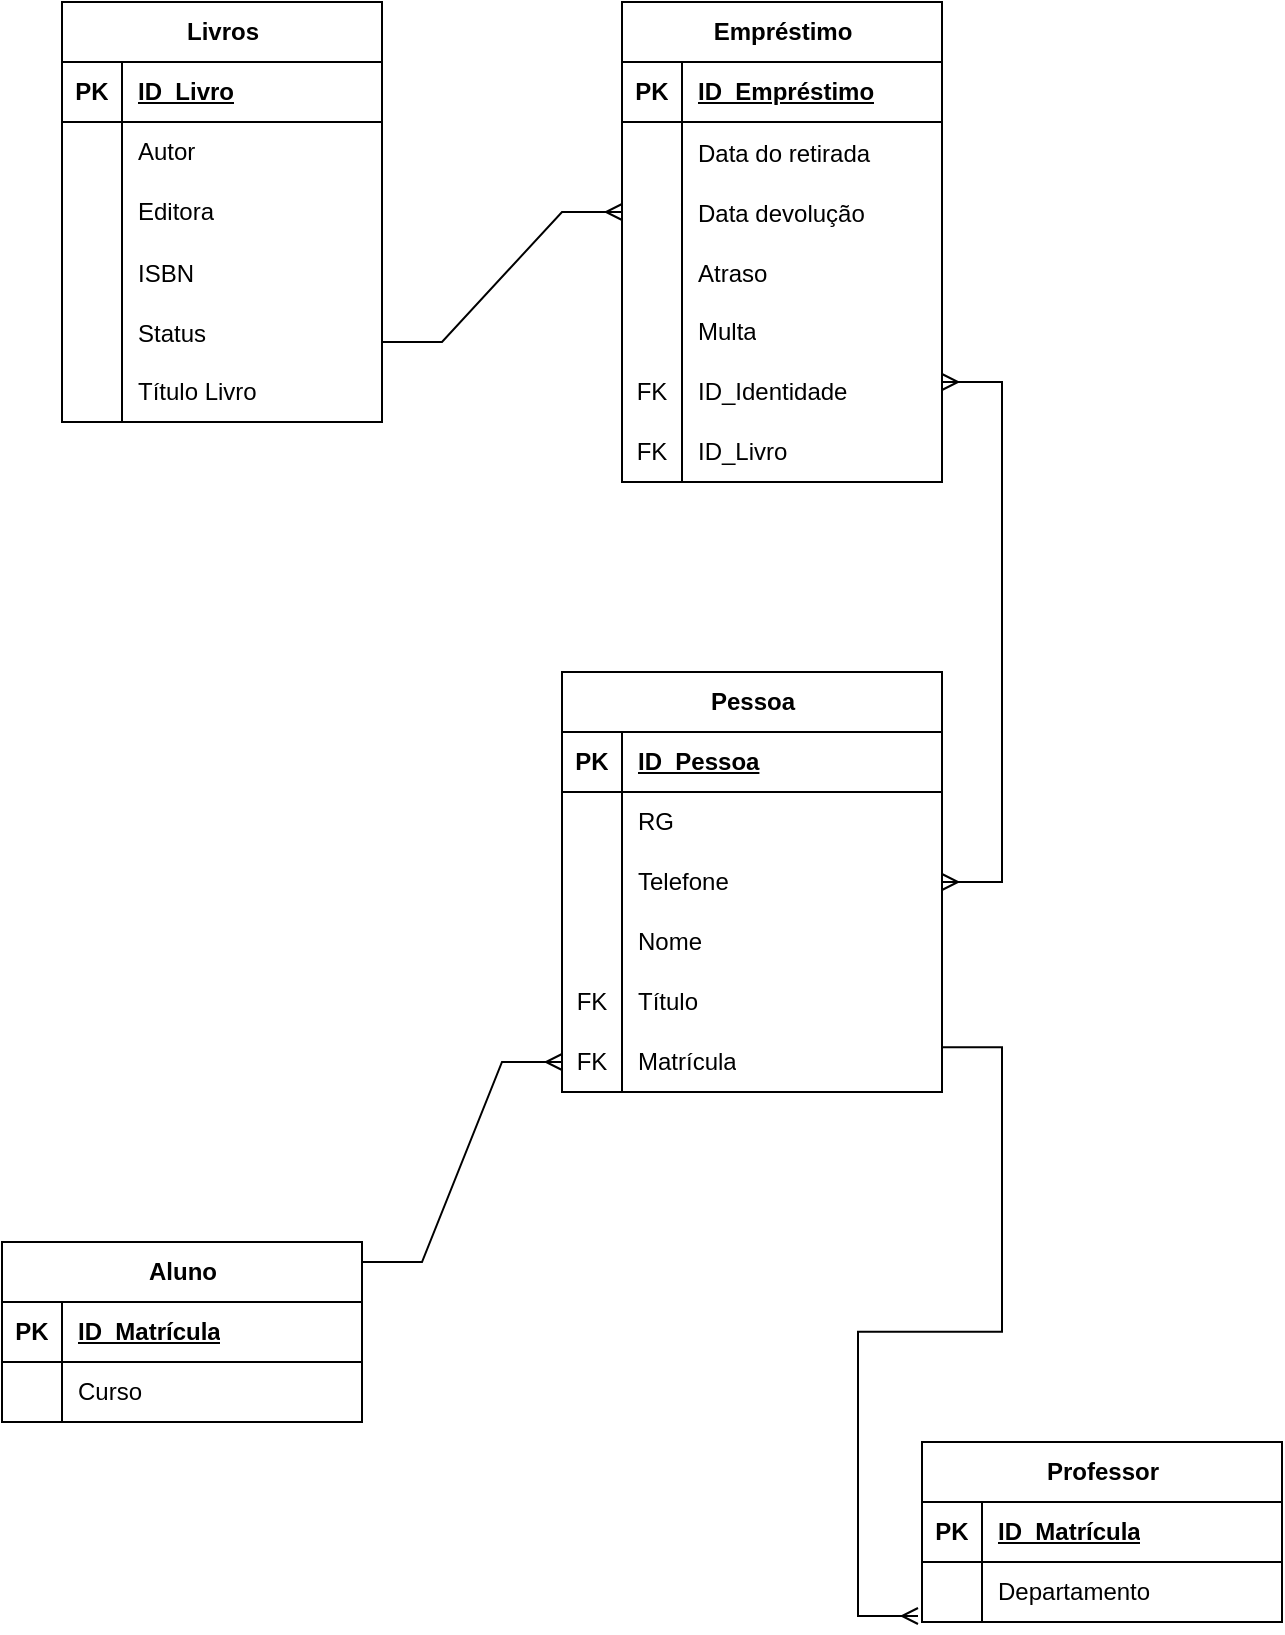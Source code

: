 <mxfile version="24.8.4">
  <diagram name="Página-1" id="oT9zBxA7KY4mrcVWEBrB">
    <mxGraphModel dx="3080" dy="1264" grid="1" gridSize="10" guides="1" tooltips="1" connect="1" arrows="1" fold="1" page="1" pageScale="1" pageWidth="827" pageHeight="1169" math="0" shadow="0">
      <root>
        <mxCell id="0" />
        <mxCell id="1" parent="0" />
        <mxCell id="6ZKpwNKdRLh3dkoCkd14-1" value="Livros" style="shape=table;startSize=30;container=1;collapsible=1;childLayout=tableLayout;fixedRows=1;rowLines=0;fontStyle=1;align=center;resizeLast=1;html=1;" vertex="1" parent="1">
          <mxGeometry x="80" y="40" width="160" height="210" as="geometry" />
        </mxCell>
        <mxCell id="6ZKpwNKdRLh3dkoCkd14-2" value="" style="shape=tableRow;horizontal=0;startSize=0;swimlaneHead=0;swimlaneBody=0;fillColor=none;collapsible=0;dropTarget=0;points=[[0,0.5],[1,0.5]];portConstraint=eastwest;top=0;left=0;right=0;bottom=1;" vertex="1" parent="6ZKpwNKdRLh3dkoCkd14-1">
          <mxGeometry y="30" width="160" height="30" as="geometry" />
        </mxCell>
        <mxCell id="6ZKpwNKdRLh3dkoCkd14-3" value="PK" style="shape=partialRectangle;connectable=0;fillColor=none;top=0;left=0;bottom=0;right=0;fontStyle=1;overflow=hidden;whiteSpace=wrap;html=1;" vertex="1" parent="6ZKpwNKdRLh3dkoCkd14-2">
          <mxGeometry width="30" height="30" as="geometry">
            <mxRectangle width="30" height="30" as="alternateBounds" />
          </mxGeometry>
        </mxCell>
        <mxCell id="6ZKpwNKdRLh3dkoCkd14-4" value="ID_Livro" style="shape=partialRectangle;connectable=0;fillColor=none;top=0;left=0;bottom=0;right=0;align=left;spacingLeft=6;fontStyle=5;overflow=hidden;whiteSpace=wrap;html=1;" vertex="1" parent="6ZKpwNKdRLh3dkoCkd14-2">
          <mxGeometry x="30" width="130" height="30" as="geometry">
            <mxRectangle width="130" height="30" as="alternateBounds" />
          </mxGeometry>
        </mxCell>
        <mxCell id="6ZKpwNKdRLh3dkoCkd14-8" value="" style="shape=tableRow;horizontal=0;startSize=0;swimlaneHead=0;swimlaneBody=0;fillColor=none;collapsible=0;dropTarget=0;points=[[0,0.5],[1,0.5]];portConstraint=eastwest;top=0;left=0;right=0;bottom=0;" vertex="1" parent="6ZKpwNKdRLh3dkoCkd14-1">
          <mxGeometry y="60" width="160" height="30" as="geometry" />
        </mxCell>
        <mxCell id="6ZKpwNKdRLh3dkoCkd14-9" value="" style="shape=partialRectangle;connectable=0;fillColor=none;top=0;left=0;bottom=0;right=0;editable=1;overflow=hidden;whiteSpace=wrap;html=1;" vertex="1" parent="6ZKpwNKdRLh3dkoCkd14-8">
          <mxGeometry width="30" height="30" as="geometry">
            <mxRectangle width="30" height="30" as="alternateBounds" />
          </mxGeometry>
        </mxCell>
        <mxCell id="6ZKpwNKdRLh3dkoCkd14-10" value="Autor" style="shape=partialRectangle;connectable=0;fillColor=none;top=0;left=0;bottom=0;right=0;align=left;spacingLeft=6;overflow=hidden;whiteSpace=wrap;html=1;" vertex="1" parent="6ZKpwNKdRLh3dkoCkd14-8">
          <mxGeometry x="30" width="130" height="30" as="geometry">
            <mxRectangle width="130" height="30" as="alternateBounds" />
          </mxGeometry>
        </mxCell>
        <mxCell id="6ZKpwNKdRLh3dkoCkd14-11" value="" style="shape=tableRow;horizontal=0;startSize=0;swimlaneHead=0;swimlaneBody=0;fillColor=none;collapsible=0;dropTarget=0;points=[[0,0.5],[1,0.5]];portConstraint=eastwest;top=0;left=0;right=0;bottom=0;" vertex="1" parent="6ZKpwNKdRLh3dkoCkd14-1">
          <mxGeometry y="90" width="160" height="30" as="geometry" />
        </mxCell>
        <mxCell id="6ZKpwNKdRLh3dkoCkd14-12" value="" style="shape=partialRectangle;connectable=0;fillColor=none;top=0;left=0;bottom=0;right=0;editable=1;overflow=hidden;whiteSpace=wrap;html=1;" vertex="1" parent="6ZKpwNKdRLh3dkoCkd14-11">
          <mxGeometry width="30" height="30" as="geometry">
            <mxRectangle width="30" height="30" as="alternateBounds" />
          </mxGeometry>
        </mxCell>
        <mxCell id="6ZKpwNKdRLh3dkoCkd14-13" value="Editora" style="shape=partialRectangle;connectable=0;fillColor=none;top=0;left=0;bottom=0;right=0;align=left;spacingLeft=6;overflow=hidden;whiteSpace=wrap;html=1;" vertex="1" parent="6ZKpwNKdRLh3dkoCkd14-11">
          <mxGeometry x="30" width="130" height="30" as="geometry">
            <mxRectangle width="130" height="30" as="alternateBounds" />
          </mxGeometry>
        </mxCell>
        <mxCell id="6ZKpwNKdRLh3dkoCkd14-40" value="" style="shape=tableRow;horizontal=0;startSize=0;swimlaneHead=0;swimlaneBody=0;fillColor=none;collapsible=0;dropTarget=0;points=[[0,0.5],[1,0.5]];portConstraint=eastwest;top=0;left=0;right=0;bottom=0;" vertex="1" parent="6ZKpwNKdRLh3dkoCkd14-1">
          <mxGeometry y="120" width="160" height="30" as="geometry" />
        </mxCell>
        <mxCell id="6ZKpwNKdRLh3dkoCkd14-41" value="" style="shape=partialRectangle;connectable=0;fillColor=none;top=0;left=0;bottom=0;right=0;editable=1;overflow=hidden;" vertex="1" parent="6ZKpwNKdRLh3dkoCkd14-40">
          <mxGeometry width="30" height="30" as="geometry">
            <mxRectangle width="30" height="30" as="alternateBounds" />
          </mxGeometry>
        </mxCell>
        <mxCell id="6ZKpwNKdRLh3dkoCkd14-42" value="ISBN" style="shape=partialRectangle;connectable=0;fillColor=none;top=0;left=0;bottom=0;right=0;align=left;spacingLeft=6;overflow=hidden;" vertex="1" parent="6ZKpwNKdRLh3dkoCkd14-40">
          <mxGeometry x="30" width="130" height="30" as="geometry">
            <mxRectangle width="130" height="30" as="alternateBounds" />
          </mxGeometry>
        </mxCell>
        <mxCell id="6ZKpwNKdRLh3dkoCkd14-43" value="" style="shape=tableRow;horizontal=0;startSize=0;swimlaneHead=0;swimlaneBody=0;fillColor=none;collapsible=0;dropTarget=0;points=[[0,0.5],[1,0.5]];portConstraint=eastwest;top=0;left=0;right=0;bottom=0;" vertex="1" parent="6ZKpwNKdRLh3dkoCkd14-1">
          <mxGeometry y="150" width="160" height="30" as="geometry" />
        </mxCell>
        <mxCell id="6ZKpwNKdRLh3dkoCkd14-44" value="" style="shape=partialRectangle;connectable=0;fillColor=none;top=0;left=0;bottom=0;right=0;editable=1;overflow=hidden;" vertex="1" parent="6ZKpwNKdRLh3dkoCkd14-43">
          <mxGeometry width="30" height="30" as="geometry">
            <mxRectangle width="30" height="30" as="alternateBounds" />
          </mxGeometry>
        </mxCell>
        <mxCell id="6ZKpwNKdRLh3dkoCkd14-45" value="Status" style="shape=partialRectangle;connectable=0;fillColor=none;top=0;left=0;bottom=0;right=0;align=left;spacingLeft=6;overflow=hidden;" vertex="1" parent="6ZKpwNKdRLh3dkoCkd14-43">
          <mxGeometry x="30" width="130" height="30" as="geometry">
            <mxRectangle width="130" height="30" as="alternateBounds" />
          </mxGeometry>
        </mxCell>
        <mxCell id="6ZKpwNKdRLh3dkoCkd14-74" value="" style="shape=tableRow;horizontal=0;startSize=0;swimlaneHead=0;swimlaneBody=0;fillColor=none;collapsible=0;dropTarget=0;points=[[0,0.5],[1,0.5]];portConstraint=eastwest;top=0;left=0;right=0;bottom=0;" vertex="1" parent="6ZKpwNKdRLh3dkoCkd14-1">
          <mxGeometry y="180" width="160" height="30" as="geometry" />
        </mxCell>
        <mxCell id="6ZKpwNKdRLh3dkoCkd14-75" value="" style="shape=partialRectangle;connectable=0;fillColor=none;top=0;left=0;bottom=0;right=0;fontStyle=0;overflow=hidden;whiteSpace=wrap;html=1;" vertex="1" parent="6ZKpwNKdRLh3dkoCkd14-74">
          <mxGeometry width="30" height="30" as="geometry">
            <mxRectangle width="30" height="30" as="alternateBounds" />
          </mxGeometry>
        </mxCell>
        <mxCell id="6ZKpwNKdRLh3dkoCkd14-76" value="&lt;span style=&quot;text-wrap-mode: nowrap;&quot;&gt;Título Livro&lt;/span&gt;" style="shape=partialRectangle;connectable=0;fillColor=none;top=0;left=0;bottom=0;right=0;align=left;spacingLeft=6;fontStyle=0;overflow=hidden;whiteSpace=wrap;html=1;" vertex="1" parent="6ZKpwNKdRLh3dkoCkd14-74">
          <mxGeometry x="30" width="130" height="30" as="geometry">
            <mxRectangle width="130" height="30" as="alternateBounds" />
          </mxGeometry>
        </mxCell>
        <mxCell id="6ZKpwNKdRLh3dkoCkd14-14" value="Aluno" style="shape=table;startSize=30;container=1;collapsible=1;childLayout=tableLayout;fixedRows=1;rowLines=0;fontStyle=1;align=center;resizeLast=1;html=1;" vertex="1" parent="1">
          <mxGeometry x="50" y="660" width="180" height="90" as="geometry" />
        </mxCell>
        <mxCell id="6ZKpwNKdRLh3dkoCkd14-15" value="" style="shape=tableRow;horizontal=0;startSize=0;swimlaneHead=0;swimlaneBody=0;fillColor=none;collapsible=0;dropTarget=0;points=[[0,0.5],[1,0.5]];portConstraint=eastwest;top=0;left=0;right=0;bottom=1;" vertex="1" parent="6ZKpwNKdRLh3dkoCkd14-14">
          <mxGeometry y="30" width="180" height="30" as="geometry" />
        </mxCell>
        <mxCell id="6ZKpwNKdRLh3dkoCkd14-16" value="PK" style="shape=partialRectangle;connectable=0;fillColor=none;top=0;left=0;bottom=0;right=0;fontStyle=1;overflow=hidden;whiteSpace=wrap;html=1;" vertex="1" parent="6ZKpwNKdRLh3dkoCkd14-15">
          <mxGeometry width="30" height="30" as="geometry">
            <mxRectangle width="30" height="30" as="alternateBounds" />
          </mxGeometry>
        </mxCell>
        <mxCell id="6ZKpwNKdRLh3dkoCkd14-17" value="ID_Matrícula" style="shape=partialRectangle;connectable=0;fillColor=none;top=0;left=0;bottom=0;right=0;align=left;spacingLeft=6;fontStyle=5;overflow=hidden;whiteSpace=wrap;html=1;" vertex="1" parent="6ZKpwNKdRLh3dkoCkd14-15">
          <mxGeometry x="30" width="150" height="30" as="geometry">
            <mxRectangle width="150" height="30" as="alternateBounds" />
          </mxGeometry>
        </mxCell>
        <mxCell id="6ZKpwNKdRLh3dkoCkd14-21" value="" style="shape=tableRow;horizontal=0;startSize=0;swimlaneHead=0;swimlaneBody=0;fillColor=none;collapsible=0;dropTarget=0;points=[[0,0.5],[1,0.5]];portConstraint=eastwest;top=0;left=0;right=0;bottom=0;" vertex="1" parent="6ZKpwNKdRLh3dkoCkd14-14">
          <mxGeometry y="60" width="180" height="30" as="geometry" />
        </mxCell>
        <mxCell id="6ZKpwNKdRLh3dkoCkd14-22" value="" style="shape=partialRectangle;connectable=0;fillColor=none;top=0;left=0;bottom=0;right=0;editable=1;overflow=hidden;whiteSpace=wrap;html=1;" vertex="1" parent="6ZKpwNKdRLh3dkoCkd14-21">
          <mxGeometry width="30" height="30" as="geometry">
            <mxRectangle width="30" height="30" as="alternateBounds" />
          </mxGeometry>
        </mxCell>
        <mxCell id="6ZKpwNKdRLh3dkoCkd14-23" value="Curso" style="shape=partialRectangle;connectable=0;fillColor=none;top=0;left=0;bottom=0;right=0;align=left;spacingLeft=6;overflow=hidden;whiteSpace=wrap;html=1;" vertex="1" parent="6ZKpwNKdRLh3dkoCkd14-21">
          <mxGeometry x="30" width="150" height="30" as="geometry">
            <mxRectangle width="150" height="30" as="alternateBounds" />
          </mxGeometry>
        </mxCell>
        <mxCell id="6ZKpwNKdRLh3dkoCkd14-27" value="Professor" style="shape=table;startSize=30;container=1;collapsible=1;childLayout=tableLayout;fixedRows=1;rowLines=0;fontStyle=1;align=center;resizeLast=1;html=1;" vertex="1" parent="1">
          <mxGeometry x="510" y="760" width="180" height="90" as="geometry" />
        </mxCell>
        <mxCell id="6ZKpwNKdRLh3dkoCkd14-28" value="" style="shape=tableRow;horizontal=0;startSize=0;swimlaneHead=0;swimlaneBody=0;fillColor=none;collapsible=0;dropTarget=0;points=[[0,0.5],[1,0.5]];portConstraint=eastwest;top=0;left=0;right=0;bottom=1;" vertex="1" parent="6ZKpwNKdRLh3dkoCkd14-27">
          <mxGeometry y="30" width="180" height="30" as="geometry" />
        </mxCell>
        <mxCell id="6ZKpwNKdRLh3dkoCkd14-29" value="PK" style="shape=partialRectangle;connectable=0;fillColor=none;top=0;left=0;bottom=0;right=0;fontStyle=1;overflow=hidden;whiteSpace=wrap;html=1;" vertex="1" parent="6ZKpwNKdRLh3dkoCkd14-28">
          <mxGeometry width="30" height="30" as="geometry">
            <mxRectangle width="30" height="30" as="alternateBounds" />
          </mxGeometry>
        </mxCell>
        <mxCell id="6ZKpwNKdRLh3dkoCkd14-30" value="ID_Matrícula" style="shape=partialRectangle;connectable=0;fillColor=none;top=0;left=0;bottom=0;right=0;align=left;spacingLeft=6;fontStyle=5;overflow=hidden;whiteSpace=wrap;html=1;" vertex="1" parent="6ZKpwNKdRLh3dkoCkd14-28">
          <mxGeometry x="30" width="150" height="30" as="geometry">
            <mxRectangle width="150" height="30" as="alternateBounds" />
          </mxGeometry>
        </mxCell>
        <mxCell id="6ZKpwNKdRLh3dkoCkd14-34" value="" style="shape=tableRow;horizontal=0;startSize=0;swimlaneHead=0;swimlaneBody=0;fillColor=none;collapsible=0;dropTarget=0;points=[[0,0.5],[1,0.5]];portConstraint=eastwest;top=0;left=0;right=0;bottom=0;" vertex="1" parent="6ZKpwNKdRLh3dkoCkd14-27">
          <mxGeometry y="60" width="180" height="30" as="geometry" />
        </mxCell>
        <mxCell id="6ZKpwNKdRLh3dkoCkd14-35" value="" style="shape=partialRectangle;connectable=0;fillColor=none;top=0;left=0;bottom=0;right=0;editable=1;overflow=hidden;whiteSpace=wrap;html=1;" vertex="1" parent="6ZKpwNKdRLh3dkoCkd14-34">
          <mxGeometry width="30" height="30" as="geometry">
            <mxRectangle width="30" height="30" as="alternateBounds" />
          </mxGeometry>
        </mxCell>
        <mxCell id="6ZKpwNKdRLh3dkoCkd14-36" value="Departamento" style="shape=partialRectangle;connectable=0;fillColor=none;top=0;left=0;bottom=0;right=0;align=left;spacingLeft=6;overflow=hidden;whiteSpace=wrap;html=1;" vertex="1" parent="6ZKpwNKdRLh3dkoCkd14-34">
          <mxGeometry x="30" width="150" height="30" as="geometry">
            <mxRectangle width="150" height="30" as="alternateBounds" />
          </mxGeometry>
        </mxCell>
        <mxCell id="6ZKpwNKdRLh3dkoCkd14-46" value="Empréstimo" style="shape=table;startSize=30;container=1;collapsible=1;childLayout=tableLayout;fixedRows=1;rowLines=0;fontStyle=1;align=center;resizeLast=1;html=1;" vertex="1" parent="1">
          <mxGeometry x="360" y="40" width="160" height="240" as="geometry" />
        </mxCell>
        <mxCell id="6ZKpwNKdRLh3dkoCkd14-47" value="" style="shape=tableRow;horizontal=0;startSize=0;swimlaneHead=0;swimlaneBody=0;fillColor=none;collapsible=0;dropTarget=0;points=[[0,0.5],[1,0.5]];portConstraint=eastwest;top=0;left=0;right=0;bottom=1;" vertex="1" parent="6ZKpwNKdRLh3dkoCkd14-46">
          <mxGeometry y="30" width="160" height="30" as="geometry" />
        </mxCell>
        <mxCell id="6ZKpwNKdRLh3dkoCkd14-48" value="PK" style="shape=partialRectangle;connectable=0;fillColor=none;top=0;left=0;bottom=0;right=0;fontStyle=1;overflow=hidden;whiteSpace=wrap;html=1;" vertex="1" parent="6ZKpwNKdRLh3dkoCkd14-47">
          <mxGeometry width="30" height="30" as="geometry">
            <mxRectangle width="30" height="30" as="alternateBounds" />
          </mxGeometry>
        </mxCell>
        <mxCell id="6ZKpwNKdRLh3dkoCkd14-49" value="ID_Empréstimo" style="shape=partialRectangle;connectable=0;fillColor=none;top=0;left=0;bottom=0;right=0;align=left;spacingLeft=6;fontStyle=5;overflow=hidden;whiteSpace=wrap;html=1;" vertex="1" parent="6ZKpwNKdRLh3dkoCkd14-47">
          <mxGeometry x="30" width="130" height="30" as="geometry">
            <mxRectangle width="130" height="30" as="alternateBounds" />
          </mxGeometry>
        </mxCell>
        <mxCell id="6ZKpwNKdRLh3dkoCkd14-65" value="" style="shape=tableRow;horizontal=0;startSize=0;swimlaneHead=0;swimlaneBody=0;fillColor=none;collapsible=0;dropTarget=0;points=[[0,0.5],[1,0.5]];portConstraint=eastwest;top=0;left=0;right=0;bottom=0;" vertex="1" parent="6ZKpwNKdRLh3dkoCkd14-46">
          <mxGeometry y="60" width="160" height="30" as="geometry" />
        </mxCell>
        <mxCell id="6ZKpwNKdRLh3dkoCkd14-66" value="" style="shape=partialRectangle;connectable=0;fillColor=none;top=0;left=0;bottom=0;right=0;editable=1;overflow=hidden;" vertex="1" parent="6ZKpwNKdRLh3dkoCkd14-65">
          <mxGeometry width="30" height="30" as="geometry">
            <mxRectangle width="30" height="30" as="alternateBounds" />
          </mxGeometry>
        </mxCell>
        <mxCell id="6ZKpwNKdRLh3dkoCkd14-67" value="Data do retirada" style="shape=partialRectangle;connectable=0;fillColor=none;top=0;left=0;bottom=0;right=0;align=left;spacingLeft=6;overflow=hidden;" vertex="1" parent="6ZKpwNKdRLh3dkoCkd14-65">
          <mxGeometry x="30" width="130" height="30" as="geometry">
            <mxRectangle width="130" height="30" as="alternateBounds" />
          </mxGeometry>
        </mxCell>
        <mxCell id="6ZKpwNKdRLh3dkoCkd14-62" value="" style="shape=tableRow;horizontal=0;startSize=0;swimlaneHead=0;swimlaneBody=0;fillColor=none;collapsible=0;dropTarget=0;points=[[0,0.5],[1,0.5]];portConstraint=eastwest;top=0;left=0;right=0;bottom=0;" vertex="1" parent="6ZKpwNKdRLh3dkoCkd14-46">
          <mxGeometry y="90" width="160" height="30" as="geometry" />
        </mxCell>
        <mxCell id="6ZKpwNKdRLh3dkoCkd14-63" value="" style="shape=partialRectangle;connectable=0;fillColor=none;top=0;left=0;bottom=0;right=0;editable=1;overflow=hidden;" vertex="1" parent="6ZKpwNKdRLh3dkoCkd14-62">
          <mxGeometry width="30" height="30" as="geometry">
            <mxRectangle width="30" height="30" as="alternateBounds" />
          </mxGeometry>
        </mxCell>
        <mxCell id="6ZKpwNKdRLh3dkoCkd14-64" value="Data devolução" style="shape=partialRectangle;connectable=0;fillColor=none;top=0;left=0;bottom=0;right=0;align=left;spacingLeft=6;overflow=hidden;" vertex="1" parent="6ZKpwNKdRLh3dkoCkd14-62">
          <mxGeometry x="30" width="130" height="30" as="geometry">
            <mxRectangle width="130" height="30" as="alternateBounds" />
          </mxGeometry>
        </mxCell>
        <mxCell id="6ZKpwNKdRLh3dkoCkd14-106" value="" style="shape=tableRow;horizontal=0;startSize=0;swimlaneHead=0;swimlaneBody=0;fillColor=none;collapsible=0;dropTarget=0;points=[[0,0.5],[1,0.5]];portConstraint=eastwest;top=0;left=0;right=0;bottom=0;" vertex="1" parent="6ZKpwNKdRLh3dkoCkd14-46">
          <mxGeometry y="120" width="160" height="30" as="geometry" />
        </mxCell>
        <mxCell id="6ZKpwNKdRLh3dkoCkd14-107" value="" style="shape=partialRectangle;connectable=0;fillColor=none;top=0;left=0;bottom=0;right=0;editable=1;overflow=hidden;" vertex="1" parent="6ZKpwNKdRLh3dkoCkd14-106">
          <mxGeometry width="30" height="30" as="geometry">
            <mxRectangle width="30" height="30" as="alternateBounds" />
          </mxGeometry>
        </mxCell>
        <mxCell id="6ZKpwNKdRLh3dkoCkd14-108" value="Atraso" style="shape=partialRectangle;connectable=0;fillColor=none;top=0;left=0;bottom=0;right=0;align=left;spacingLeft=6;overflow=hidden;" vertex="1" parent="6ZKpwNKdRLh3dkoCkd14-106">
          <mxGeometry x="30" width="130" height="30" as="geometry">
            <mxRectangle width="130" height="30" as="alternateBounds" />
          </mxGeometry>
        </mxCell>
        <mxCell id="6ZKpwNKdRLh3dkoCkd14-56" value="" style="shape=tableRow;horizontal=0;startSize=0;swimlaneHead=0;swimlaneBody=0;fillColor=none;collapsible=0;dropTarget=0;points=[[0,0.5],[1,0.5]];portConstraint=eastwest;top=0;left=0;right=0;bottom=0;" vertex="1" parent="6ZKpwNKdRLh3dkoCkd14-46">
          <mxGeometry y="150" width="160" height="30" as="geometry" />
        </mxCell>
        <mxCell id="6ZKpwNKdRLh3dkoCkd14-57" value="" style="shape=partialRectangle;connectable=0;fillColor=none;top=0;left=0;bottom=0;right=0;editable=1;overflow=hidden;whiteSpace=wrap;html=1;" vertex="1" parent="6ZKpwNKdRLh3dkoCkd14-56">
          <mxGeometry width="30" height="30" as="geometry">
            <mxRectangle width="30" height="30" as="alternateBounds" />
          </mxGeometry>
        </mxCell>
        <mxCell id="6ZKpwNKdRLh3dkoCkd14-58" value="Multa" style="shape=partialRectangle;connectable=0;fillColor=none;top=0;left=0;bottom=0;right=0;align=left;spacingLeft=6;overflow=hidden;whiteSpace=wrap;html=1;" vertex="1" parent="6ZKpwNKdRLh3dkoCkd14-56">
          <mxGeometry x="30" width="130" height="30" as="geometry">
            <mxRectangle width="130" height="30" as="alternateBounds" />
          </mxGeometry>
        </mxCell>
        <mxCell id="6ZKpwNKdRLh3dkoCkd14-98" value="" style="shape=tableRow;horizontal=0;startSize=0;swimlaneHead=0;swimlaneBody=0;fillColor=none;collapsible=0;dropTarget=0;points=[[0,0.5],[1,0.5]];portConstraint=eastwest;top=0;left=0;right=0;bottom=0;" vertex="1" parent="6ZKpwNKdRLh3dkoCkd14-46">
          <mxGeometry y="180" width="160" height="30" as="geometry" />
        </mxCell>
        <mxCell id="6ZKpwNKdRLh3dkoCkd14-99" value="FK" style="shape=partialRectangle;connectable=0;fillColor=none;top=0;left=0;bottom=0;right=0;fontStyle=0;overflow=hidden;whiteSpace=wrap;html=1;" vertex="1" parent="6ZKpwNKdRLh3dkoCkd14-98">
          <mxGeometry width="30" height="30" as="geometry">
            <mxRectangle width="30" height="30" as="alternateBounds" />
          </mxGeometry>
        </mxCell>
        <mxCell id="6ZKpwNKdRLh3dkoCkd14-100" value="ID_Identidade" style="shape=partialRectangle;connectable=0;fillColor=none;top=0;left=0;bottom=0;right=0;align=left;spacingLeft=6;fontStyle=0;overflow=hidden;whiteSpace=wrap;html=1;" vertex="1" parent="6ZKpwNKdRLh3dkoCkd14-98">
          <mxGeometry x="30" width="130" height="30" as="geometry">
            <mxRectangle width="130" height="30" as="alternateBounds" />
          </mxGeometry>
        </mxCell>
        <mxCell id="6ZKpwNKdRLh3dkoCkd14-102" value="" style="shape=tableRow;horizontal=0;startSize=0;swimlaneHead=0;swimlaneBody=0;fillColor=none;collapsible=0;dropTarget=0;points=[[0,0.5],[1,0.5]];portConstraint=eastwest;top=0;left=0;right=0;bottom=0;" vertex="1" parent="6ZKpwNKdRLh3dkoCkd14-46">
          <mxGeometry y="210" width="160" height="30" as="geometry" />
        </mxCell>
        <mxCell id="6ZKpwNKdRLh3dkoCkd14-103" value="FK" style="shape=partialRectangle;connectable=0;fillColor=none;top=0;left=0;bottom=0;right=0;fontStyle=0;overflow=hidden;whiteSpace=wrap;html=1;" vertex="1" parent="6ZKpwNKdRLh3dkoCkd14-102">
          <mxGeometry width="30" height="30" as="geometry">
            <mxRectangle width="30" height="30" as="alternateBounds" />
          </mxGeometry>
        </mxCell>
        <mxCell id="6ZKpwNKdRLh3dkoCkd14-104" value="ID_Livro" style="shape=partialRectangle;connectable=0;fillColor=none;top=0;left=0;bottom=0;right=0;align=left;spacingLeft=6;fontStyle=0;overflow=hidden;whiteSpace=wrap;html=1;" vertex="1" parent="6ZKpwNKdRLh3dkoCkd14-102">
          <mxGeometry x="30" width="130" height="30" as="geometry">
            <mxRectangle width="130" height="30" as="alternateBounds" />
          </mxGeometry>
        </mxCell>
        <mxCell id="6ZKpwNKdRLh3dkoCkd14-77" value="Pessoa" style="shape=table;startSize=30;container=1;collapsible=1;childLayout=tableLayout;fixedRows=1;rowLines=0;fontStyle=1;align=center;resizeLast=1;html=1;" vertex="1" parent="1">
          <mxGeometry x="330" y="375" width="190" height="210" as="geometry" />
        </mxCell>
        <mxCell id="6ZKpwNKdRLh3dkoCkd14-78" value="" style="shape=tableRow;horizontal=0;startSize=0;swimlaneHead=0;swimlaneBody=0;fillColor=none;collapsible=0;dropTarget=0;points=[[0,0.5],[1,0.5]];portConstraint=eastwest;top=0;left=0;right=0;bottom=1;" vertex="1" parent="6ZKpwNKdRLh3dkoCkd14-77">
          <mxGeometry y="30" width="190" height="30" as="geometry" />
        </mxCell>
        <mxCell id="6ZKpwNKdRLh3dkoCkd14-79" value="PK" style="shape=partialRectangle;connectable=0;fillColor=none;top=0;left=0;bottom=0;right=0;fontStyle=1;overflow=hidden;whiteSpace=wrap;html=1;" vertex="1" parent="6ZKpwNKdRLh3dkoCkd14-78">
          <mxGeometry width="30" height="30" as="geometry">
            <mxRectangle width="30" height="30" as="alternateBounds" />
          </mxGeometry>
        </mxCell>
        <mxCell id="6ZKpwNKdRLh3dkoCkd14-80" value="ID_Pessoa" style="shape=partialRectangle;connectable=0;fillColor=none;top=0;left=0;bottom=0;right=0;align=left;spacingLeft=6;fontStyle=5;overflow=hidden;whiteSpace=wrap;html=1;" vertex="1" parent="6ZKpwNKdRLh3dkoCkd14-78">
          <mxGeometry x="30" width="160" height="30" as="geometry">
            <mxRectangle width="160" height="30" as="alternateBounds" />
          </mxGeometry>
        </mxCell>
        <mxCell id="6ZKpwNKdRLh3dkoCkd14-81" value="" style="shape=tableRow;horizontal=0;startSize=0;swimlaneHead=0;swimlaneBody=0;fillColor=none;collapsible=0;dropTarget=0;points=[[0,0.5],[1,0.5]];portConstraint=eastwest;top=0;left=0;right=0;bottom=0;" vertex="1" parent="6ZKpwNKdRLh3dkoCkd14-77">
          <mxGeometry y="60" width="190" height="30" as="geometry" />
        </mxCell>
        <mxCell id="6ZKpwNKdRLh3dkoCkd14-82" value="" style="shape=partialRectangle;connectable=0;fillColor=none;top=0;left=0;bottom=0;right=0;editable=1;overflow=hidden;whiteSpace=wrap;html=1;" vertex="1" parent="6ZKpwNKdRLh3dkoCkd14-81">
          <mxGeometry width="30" height="30" as="geometry">
            <mxRectangle width="30" height="30" as="alternateBounds" />
          </mxGeometry>
        </mxCell>
        <mxCell id="6ZKpwNKdRLh3dkoCkd14-83" value="RG" style="shape=partialRectangle;connectable=0;fillColor=none;top=0;left=0;bottom=0;right=0;align=left;spacingLeft=6;overflow=hidden;whiteSpace=wrap;html=1;" vertex="1" parent="6ZKpwNKdRLh3dkoCkd14-81">
          <mxGeometry x="30" width="160" height="30" as="geometry">
            <mxRectangle width="160" height="30" as="alternateBounds" />
          </mxGeometry>
        </mxCell>
        <mxCell id="6ZKpwNKdRLh3dkoCkd14-84" value="" style="shape=tableRow;horizontal=0;startSize=0;swimlaneHead=0;swimlaneBody=0;fillColor=none;collapsible=0;dropTarget=0;points=[[0,0.5],[1,0.5]];portConstraint=eastwest;top=0;left=0;right=0;bottom=0;" vertex="1" parent="6ZKpwNKdRLh3dkoCkd14-77">
          <mxGeometry y="90" width="190" height="30" as="geometry" />
        </mxCell>
        <mxCell id="6ZKpwNKdRLh3dkoCkd14-85" value="" style="shape=partialRectangle;connectable=0;fillColor=none;top=0;left=0;bottom=0;right=0;editable=1;overflow=hidden;whiteSpace=wrap;html=1;" vertex="1" parent="6ZKpwNKdRLh3dkoCkd14-84">
          <mxGeometry width="30" height="30" as="geometry">
            <mxRectangle width="30" height="30" as="alternateBounds" />
          </mxGeometry>
        </mxCell>
        <mxCell id="6ZKpwNKdRLh3dkoCkd14-86" value="Telefone" style="shape=partialRectangle;connectable=0;fillColor=none;top=0;left=0;bottom=0;right=0;align=left;spacingLeft=6;overflow=hidden;whiteSpace=wrap;html=1;" vertex="1" parent="6ZKpwNKdRLh3dkoCkd14-84">
          <mxGeometry x="30" width="160" height="30" as="geometry">
            <mxRectangle width="160" height="30" as="alternateBounds" />
          </mxGeometry>
        </mxCell>
        <mxCell id="6ZKpwNKdRLh3dkoCkd14-87" value="" style="shape=tableRow;horizontal=0;startSize=0;swimlaneHead=0;swimlaneBody=0;fillColor=none;collapsible=0;dropTarget=0;points=[[0,0.5],[1,0.5]];portConstraint=eastwest;top=0;left=0;right=0;bottom=0;" vertex="1" parent="6ZKpwNKdRLh3dkoCkd14-77">
          <mxGeometry y="120" width="190" height="30" as="geometry" />
        </mxCell>
        <mxCell id="6ZKpwNKdRLh3dkoCkd14-88" value="" style="shape=partialRectangle;connectable=0;fillColor=none;top=0;left=0;bottom=0;right=0;editable=1;overflow=hidden;whiteSpace=wrap;html=1;" vertex="1" parent="6ZKpwNKdRLh3dkoCkd14-87">
          <mxGeometry width="30" height="30" as="geometry">
            <mxRectangle width="30" height="30" as="alternateBounds" />
          </mxGeometry>
        </mxCell>
        <mxCell id="6ZKpwNKdRLh3dkoCkd14-89" value="Nome" style="shape=partialRectangle;connectable=0;fillColor=none;top=0;left=0;bottom=0;right=0;align=left;spacingLeft=6;overflow=hidden;whiteSpace=wrap;html=1;" vertex="1" parent="6ZKpwNKdRLh3dkoCkd14-87">
          <mxGeometry x="30" width="160" height="30" as="geometry">
            <mxRectangle width="160" height="30" as="alternateBounds" />
          </mxGeometry>
        </mxCell>
        <mxCell id="6ZKpwNKdRLh3dkoCkd14-90" value="" style="shape=tableRow;horizontal=0;startSize=0;swimlaneHead=0;swimlaneBody=0;fillColor=none;collapsible=0;dropTarget=0;points=[[0,0.5],[1,0.5]];portConstraint=eastwest;top=0;left=0;right=0;bottom=0;" vertex="1" parent="6ZKpwNKdRLh3dkoCkd14-77">
          <mxGeometry y="150" width="190" height="30" as="geometry" />
        </mxCell>
        <mxCell id="6ZKpwNKdRLh3dkoCkd14-91" value="FK" style="shape=partialRectangle;connectable=0;fillColor=none;top=0;left=0;bottom=0;right=0;fontStyle=0;overflow=hidden;whiteSpace=wrap;html=1;" vertex="1" parent="6ZKpwNKdRLh3dkoCkd14-90">
          <mxGeometry width="30" height="30" as="geometry">
            <mxRectangle width="30" height="30" as="alternateBounds" />
          </mxGeometry>
        </mxCell>
        <mxCell id="6ZKpwNKdRLh3dkoCkd14-92" value="Título" style="shape=partialRectangle;connectable=0;fillColor=none;top=0;left=0;bottom=0;right=0;align=left;spacingLeft=6;fontStyle=0;overflow=hidden;whiteSpace=wrap;html=1;" vertex="1" parent="6ZKpwNKdRLh3dkoCkd14-90">
          <mxGeometry x="30" width="160" height="30" as="geometry">
            <mxRectangle width="160" height="30" as="alternateBounds" />
          </mxGeometry>
        </mxCell>
        <mxCell id="6ZKpwNKdRLh3dkoCkd14-94" value="" style="shape=tableRow;horizontal=0;startSize=0;swimlaneHead=0;swimlaneBody=0;fillColor=none;collapsible=0;dropTarget=0;points=[[0,0.5],[1,0.5]];portConstraint=eastwest;top=0;left=0;right=0;bottom=0;" vertex="1" parent="6ZKpwNKdRLh3dkoCkd14-77">
          <mxGeometry y="180" width="190" height="30" as="geometry" />
        </mxCell>
        <mxCell id="6ZKpwNKdRLh3dkoCkd14-95" value="FK" style="shape=partialRectangle;connectable=0;fillColor=none;top=0;left=0;bottom=0;right=0;fontStyle=0;overflow=hidden;whiteSpace=wrap;html=1;" vertex="1" parent="6ZKpwNKdRLh3dkoCkd14-94">
          <mxGeometry width="30" height="30" as="geometry">
            <mxRectangle width="30" height="30" as="alternateBounds" />
          </mxGeometry>
        </mxCell>
        <mxCell id="6ZKpwNKdRLh3dkoCkd14-96" value="Matrícula" style="shape=partialRectangle;connectable=0;fillColor=none;top=0;left=0;bottom=0;right=0;align=left;spacingLeft=6;fontStyle=0;overflow=hidden;whiteSpace=wrap;html=1;" vertex="1" parent="6ZKpwNKdRLh3dkoCkd14-94">
          <mxGeometry x="30" width="160" height="30" as="geometry">
            <mxRectangle width="160" height="30" as="alternateBounds" />
          </mxGeometry>
        </mxCell>
        <mxCell id="6ZKpwNKdRLh3dkoCkd14-110" value="" style="edgeStyle=entityRelationEdgeStyle;fontSize=12;html=1;endArrow=ERmany;rounded=0;entryX=0;entryY=0.5;entryDx=0;entryDy=0;" edge="1" parent="1" target="6ZKpwNKdRLh3dkoCkd14-62">
          <mxGeometry width="100" height="100" relative="1" as="geometry">
            <mxPoint x="240" y="210" as="sourcePoint" />
            <mxPoint x="350" y="110" as="targetPoint" />
          </mxGeometry>
        </mxCell>
        <mxCell id="6ZKpwNKdRLh3dkoCkd14-112" value="" style="edgeStyle=entityRelationEdgeStyle;fontSize=12;html=1;endArrow=ERmany;startArrow=ERmany;rounded=0;entryX=1;entryY=0.5;entryDx=0;entryDy=0;" edge="1" parent="1" target="6ZKpwNKdRLh3dkoCkd14-84">
          <mxGeometry width="100" height="100" relative="1" as="geometry">
            <mxPoint x="520" y="230" as="sourcePoint" />
            <mxPoint x="629.98" y="320.04" as="targetPoint" />
            <Array as="points">
              <mxPoint x="680" y="130" />
              <mxPoint x="760" y="240" />
              <mxPoint x="740" y="220" />
            </Array>
          </mxGeometry>
        </mxCell>
        <mxCell id="6ZKpwNKdRLh3dkoCkd14-113" value="" style="edgeStyle=entityRelationEdgeStyle;fontSize=12;html=1;endArrow=ERmany;rounded=0;exitX=0.481;exitY=1.211;exitDx=0;exitDy=0;exitPerimeter=0;" edge="1" parent="1">
          <mxGeometry width="100" height="100" relative="1" as="geometry">
            <mxPoint x="520.0" y="562.65" as="sourcePoint" />
            <mxPoint x="508" y="847" as="targetPoint" />
            <Array as="points">
              <mxPoint x="520" y="770" />
            </Array>
          </mxGeometry>
        </mxCell>
        <mxCell id="6ZKpwNKdRLh3dkoCkd14-117" value="" style="edgeStyle=entityRelationEdgeStyle;fontSize=12;html=1;endArrow=ERmany;rounded=0;" edge="1" parent="1">
          <mxGeometry width="100" height="100" relative="1" as="geometry">
            <mxPoint x="230" y="670" as="sourcePoint" />
            <mxPoint x="330" y="570" as="targetPoint" />
          </mxGeometry>
        </mxCell>
      </root>
    </mxGraphModel>
  </diagram>
</mxfile>

